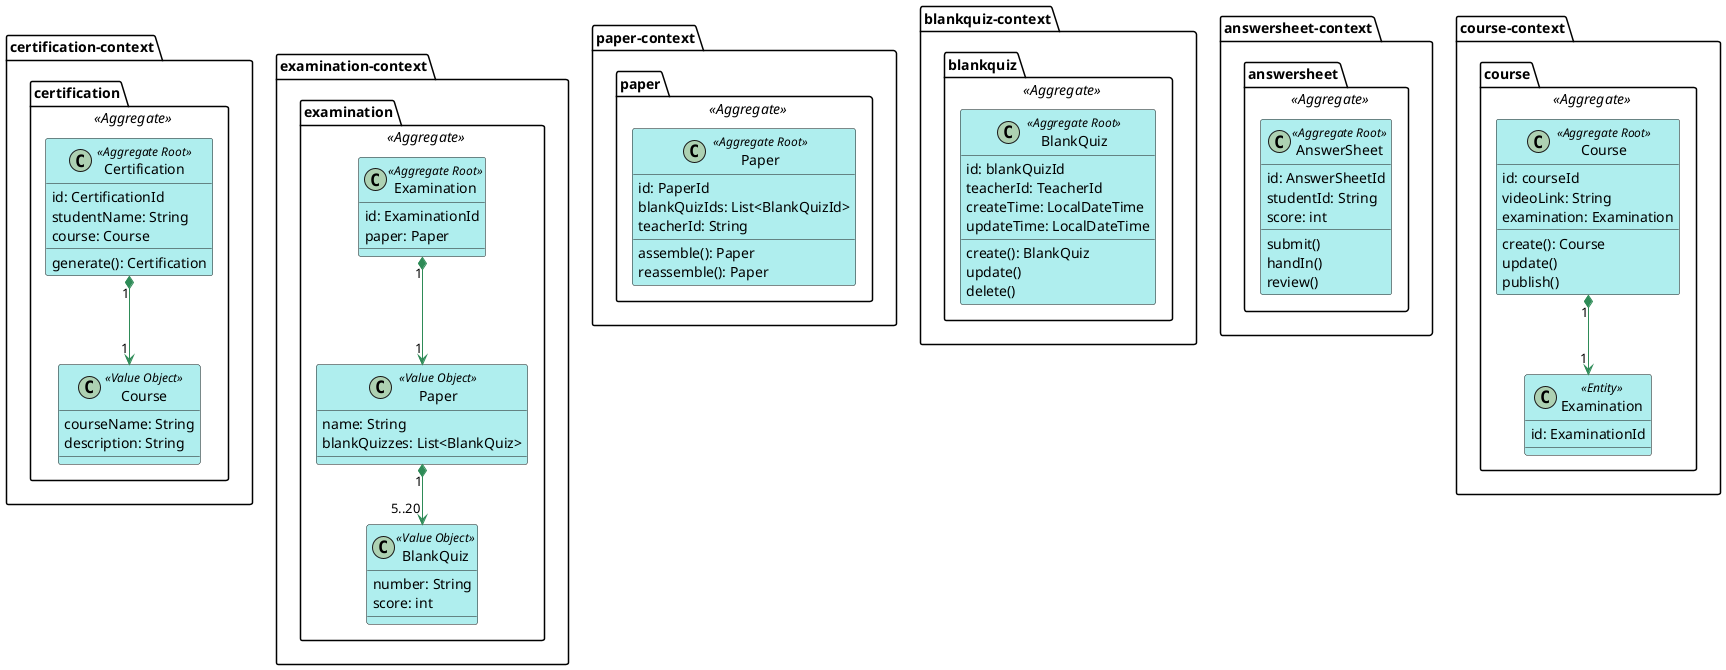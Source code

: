 @startuml
skinparam Shadowing false
skinparam class {
    BackgroundColor PaleTurquoise 
    ArrowColor SeaGreen
}

package certification-context {
    package certification <<Aggregate>> {
        class Certification <<Aggregate Root>> {
            id: CertificationId
            studentName: String
            course: Course
            generate(): Certification
        }
        class "Course" as cc <<Value Object>> {
            courseName: String
            description: String
        }
        Certification "1" *--> "1" cc
    }
}

package examination-context {
    package examination <<Aggregate>> {
        class Examination <<Aggregate Root>> {
            id: ExaminationId
            paper: Paper
        }
        class "Paper" as ep <<Value Object>> {
            name: String
            blankQuizzes: List<BlankQuiz>
        }
        class "BlankQuiz" as ebq <<Value Object>> {
            number: String
            score: int
        }
        Examination "1" *--> "1" ep
        ep "1" *--> "5..20" ebq
    }
}

package paper-context {
    package paper <<Aggregate>> {
        class Paper <<Aggregate Root>> {
            id: PaperId
            blankQuizIds: List<BlankQuizId>
            teacherId: String
            assemble(): Paper
            reassemble(): Paper
        }
    }
}

package blankquiz-context {
    package blankquiz <<Aggregate>> {
        class BlankQuiz <<Aggregate Root>> {
            id: blankQuizId
            teacherId: TeacherId
            createTime: LocalDateTime
            updateTime: LocalDateTime
            create(): BlankQuiz
            update()
            delete()
        }
    }
}

package answersheet-context {
    package answersheet <<Aggregate>> {
        class AnswerSheet <<Aggregate Root>> {
            id: AnswerSheetId
            studentId: String
            score: int
            submit()
            handIn()
            review()
        }
    }
}

package course-context {
    package course <<Aggregate>> {
        class Course <<Aggregate Root>> {
            id: courseId
            videoLink: String
            examination: Examination
            create(): Course
            update()
            publish()
        }

        class "Examination" as ce <<Entity>> {
            id: ExaminationId
        }
        Course "1" *--> "1" ce
    }
}




' package examination {
'     package examination <<Aggregate>> {
'         class Examination <<Entity>> <<Aggregate Root>> {
'             id: ExaminationId
'             paperId: PaperId
'             createTime: LocalDateTime
'             startTime: LocalDateTime
'             endTime: LocalDateTime
'             answerSheetIds: List<AnswerSheetId>
'         }

'         interface ExaminationSpecification {
'             isSatisfiedBy(Examination examination): boolean
'         }
'         UniquePaperExaminationSpecification --|> ExaminationSpecification
'         class UniquePaperExaminationSpecification <<Value Object>> {
'             isSatisfiedBy(Examination examination): boolean 
'         }
'         OverTimeExaminationSpecification --|> ExaminationSpecification
'         class OverTimeExaminationSpecification <<Value Object>> {
'             isSatisfiedBy(Examination examination): boolean 
'         }
'         Examination --up[hidden] ExaminationSpecification
'         creatingExaminationService --up[hidden] Examination
'     }
' }

' package paper {
'     package paper <<Aggregate>> {
'         class Paper <<Entity>> <<Aggregate Root>> {
'             id: PaperId 
'             quizToReferenceAnswerMap: Map<Quiz, ReferenceAnswer>
'             score(AnswerSheet answerSheet): BigDecimal
'         }
'         Paper ..> AnswerSheet
'         class AnswerSheet <<Value Object>> {
'             quizToAnswerMap: Map<Quiz, Answer>
'         }
'         Paper --> ReferenceAnswer
'         class ReferenceAnswer <<Value Object>>
'         ReferenceAnswer --|> Answer
'         Paper ..> Answer
'         class Answer <<Value Object>> {
'             value: String 
'         }
'         Paper --> Quiz
'         class Quiz <<Value Object>> {
'             description: String 
'             score: Long 
'         }
'         Paper --up[hidden] PaperSpecification
'         interface PaperSpecification {
'             isSatisfiedBy(Paper paper): boolean 
'         }
'         QuizCountPaperSpecification --|> PaperSpecification
'         class QuizCountPaperSpecification <<Value Object>> {
'             isSatisfiedBy(Paper paper): boolean
'         }
'         TotalScorePaperSpecification --|> PaperSpecification
'         class TotalScorePaperSpecification <<Value Object>> {
'             isSatisfiedBy(Paper paper): boolean 
'         }
'         DuplicateQuizPaperSpecification --|> PaperSpecification
'         class DuplicateQuizPaperSpecification <<Value Object>> {
'             isSatisfiedBy(Paper paper): boolean 
'         }
'         class BlankQuiz <<Value Object>>
'         class Quiz <<Value Object>> {
'             score: Long 
'             description: string
'         }
'         BlankQuiz -up-|> Quiz
'     }
' }
@enduml